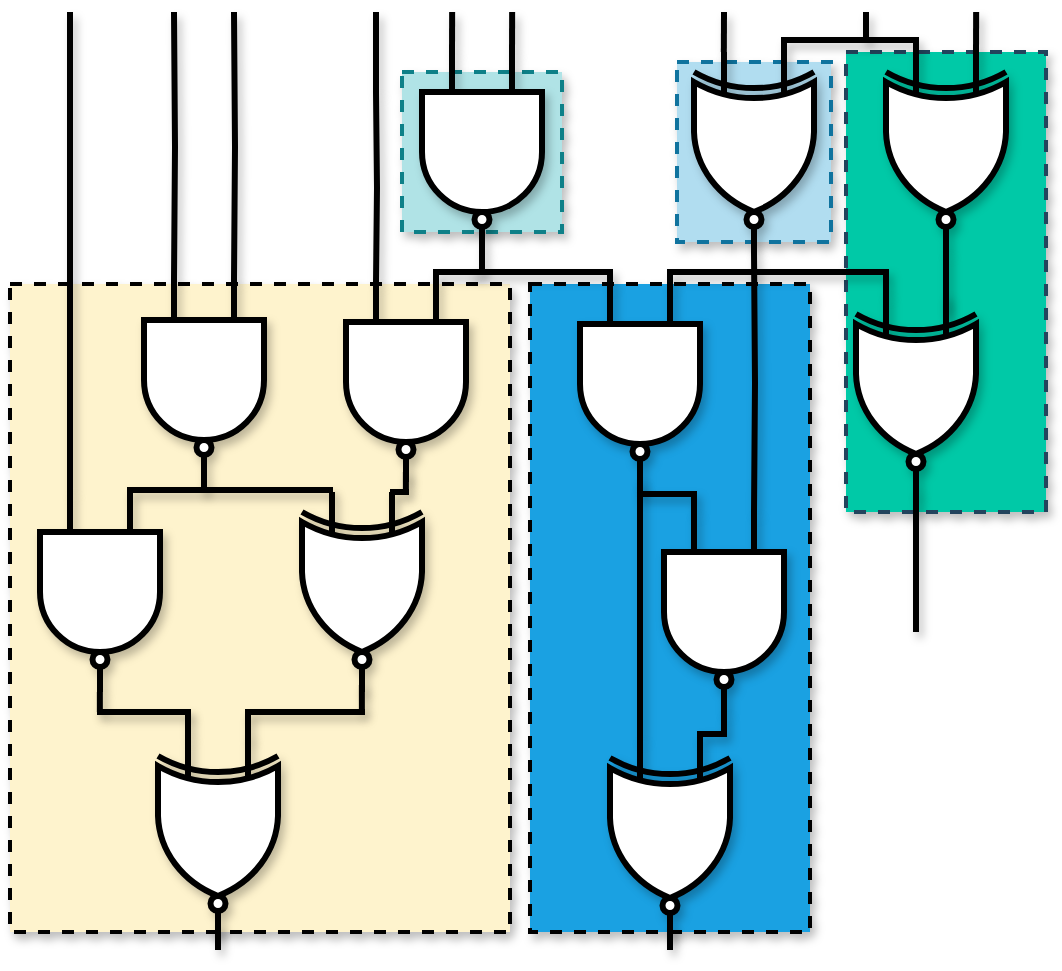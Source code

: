 <mxfile version="25.0.3">
  <diagram name="第 1 页" id="54Ioh9Ds5pnt8WXAeM8K">
    <mxGraphModel dx="982" dy="855" grid="1" gridSize="10" guides="1" tooltips="1" connect="1" arrows="1" fold="1" page="1" pageScale="1" pageWidth="600" pageHeight="550" math="0" shadow="0">
      <root>
        <mxCell id="0" />
        <mxCell id="1" parent="0" />
        <mxCell id="1KDJxvMvkZy1IDM3iAfp-3" value="" style="rounded=0;whiteSpace=wrap;html=1;dashed=1;strokeWidth=2;fillColor=#00C9A7;strokeColor=#23445d;shadow=1;" parent="1" vertex="1">
          <mxGeometry x="1058" y="56" width="100" height="230" as="geometry" />
        </mxCell>
        <mxCell id="1KDJxvMvkZy1IDM3iAfp-4" value="" style="rounded=0;whiteSpace=wrap;html=1;dashed=1;strokeWidth=2;fillColor=#1AA1E2;strokeColor=#000000;shadow=1;" parent="1" vertex="1">
          <mxGeometry x="900" y="172" width="140" height="324" as="geometry" />
        </mxCell>
        <mxCell id="1KDJxvMvkZy1IDM3iAfp-5" value="" style="rounded=0;whiteSpace=wrap;html=1;dashed=1;strokeWidth=2;fillColor=#fef3cd;strokeColor=#000000;shadow=1;" parent="1" vertex="1">
          <mxGeometry x="640" y="172" width="250" height="324" as="geometry" />
        </mxCell>
        <mxCell id="1KDJxvMvkZy1IDM3iAfp-6" value="" style="group;shadow=1;" parent="1" vertex="1" connectable="0">
          <mxGeometry x="655" y="36" width="500" height="463" as="geometry" />
        </mxCell>
        <mxCell id="1KDJxvMvkZy1IDM3iAfp-7" value="" style="rounded=0;whiteSpace=wrap;html=1;dashed=1;strokeWidth=2;fillColor=#b1ddf0;strokeColor=#10739e;shadow=1;" parent="1KDJxvMvkZy1IDM3iAfp-6" vertex="1">
          <mxGeometry x="318.5" y="25" width="77" height="90" as="geometry" />
        </mxCell>
        <mxCell id="1KDJxvMvkZy1IDM3iAfp-8" value="" style="rounded=0;whiteSpace=wrap;html=1;dashed=1;strokeWidth=2;fillColor=#b0e3e6;strokeColor=#0e8088;shadow=1;" parent="1KDJxvMvkZy1IDM3iAfp-6" vertex="1">
          <mxGeometry x="181" y="30" width="80" height="80" as="geometry" />
        </mxCell>
        <mxCell id="1KDJxvMvkZy1IDM3iAfp-9" value="" style="verticalLabelPosition=bottom;shadow=1;dashed=0;align=center;html=1;verticalAlign=top;shape=mxgraph.electrical.logic_gates.logic_gate;operation=xor;negating=1;negSize=0.15;strokeWidth=3;direction=south;" parent="1KDJxvMvkZy1IDM3iAfp-6" vertex="1">
          <mxGeometry x="131" y="240" width="60" height="100" as="geometry" />
        </mxCell>
        <mxCell id="1KDJxvMvkZy1IDM3iAfp-10" value="" style="verticalLabelPosition=bottom;shadow=1;dashed=0;align=center;html=1;verticalAlign=top;shape=mxgraph.electrical.logic_gates.logic_gate;operation=and;negating=1;negSize=0.15;strokeWidth=3;direction=south;" parent="1KDJxvMvkZy1IDM3iAfp-6" vertex="1">
          <mxGeometry y="240" width="60" height="100" as="geometry" />
        </mxCell>
        <mxCell id="1KDJxvMvkZy1IDM3iAfp-11" value="" style="verticalLabelPosition=bottom;shadow=1;dashed=0;align=center;html=1;verticalAlign=top;shape=mxgraph.electrical.logic_gates.logic_gate;operation=and;negating=1;negSize=0.15;strokeWidth=3;direction=south;" parent="1KDJxvMvkZy1IDM3iAfp-6" vertex="1">
          <mxGeometry x="52" y="134" width="60" height="100" as="geometry" />
        </mxCell>
        <mxCell id="1KDJxvMvkZy1IDM3iAfp-12" value="" style="endArrow=none;html=1;rounded=0;entryX=1;entryY=0.5;entryDx=0;entryDy=0;entryPerimeter=0;strokeWidth=3;shadow=1;" parent="1KDJxvMvkZy1IDM3iAfp-6" target="1KDJxvMvkZy1IDM3iAfp-11" edge="1">
          <mxGeometry width="50" height="50" relative="1" as="geometry">
            <mxPoint x="82" y="240" as="sourcePoint" />
            <mxPoint x="82" y="329" as="targetPoint" />
          </mxGeometry>
        </mxCell>
        <mxCell id="1KDJxvMvkZy1IDM3iAfp-13" value="" style="verticalLabelPosition=bottom;shadow=1;dashed=0;align=center;html=1;verticalAlign=top;shape=mxgraph.electrical.logic_gates.logic_gate;operation=xor;negating=1;negSize=0.15;strokeWidth=3;direction=south;" parent="1KDJxvMvkZy1IDM3iAfp-6" vertex="1">
          <mxGeometry x="59" y="362" width="60" height="100" as="geometry" />
        </mxCell>
        <mxCell id="1KDJxvMvkZy1IDM3iAfp-14" value="" style="endArrow=none;html=1;rounded=0;strokeWidth=3;entryX=0;entryY=0.75;entryDx=0;entryDy=0;entryPerimeter=0;edgeStyle=orthogonalEdgeStyle;shadow=1;" parent="1KDJxvMvkZy1IDM3iAfp-6" target="1KDJxvMvkZy1IDM3iAfp-10" edge="1">
          <mxGeometry width="50" height="50" relative="1" as="geometry">
            <mxPoint x="15" as="sourcePoint" />
            <mxPoint x="-9" y="238" as="targetPoint" />
            <Array as="points">
              <mxPoint x="15" y="8" />
            </Array>
          </mxGeometry>
        </mxCell>
        <mxCell id="1KDJxvMvkZy1IDM3iAfp-15" value="" style="endArrow=none;html=1;rounded=0;strokeWidth=3;entryX=0;entryY=0.75;entryDx=0;entryDy=0;entryPerimeter=0;edgeStyle=orthogonalEdgeStyle;shadow=1;" parent="1KDJxvMvkZy1IDM3iAfp-6" target="1KDJxvMvkZy1IDM3iAfp-11" edge="1">
          <mxGeometry width="50" height="50" relative="1" as="geometry">
            <mxPoint x="67" as="sourcePoint" />
            <mxPoint x="72" y="119" as="targetPoint" />
          </mxGeometry>
        </mxCell>
        <mxCell id="1KDJxvMvkZy1IDM3iAfp-16" value="" style="endArrow=none;html=1;rounded=0;strokeWidth=3;entryX=0;entryY=0.25;entryDx=0;entryDy=0;entryPerimeter=0;edgeStyle=orthogonalEdgeStyle;shadow=1;" parent="1KDJxvMvkZy1IDM3iAfp-6" target="1KDJxvMvkZy1IDM3iAfp-11" edge="1">
          <mxGeometry width="50" height="50" relative="1" as="geometry">
            <mxPoint x="97" as="sourcePoint" />
            <mxPoint x="77" y="149" as="targetPoint" />
          </mxGeometry>
        </mxCell>
        <mxCell id="1KDJxvMvkZy1IDM3iAfp-17" value="" style="verticalLabelPosition=bottom;shadow=1;dashed=0;align=center;html=1;verticalAlign=top;shape=mxgraph.electrical.logic_gates.logic_gate;operation=and;negating=1;negSize=0.15;strokeWidth=3;direction=south;" parent="1KDJxvMvkZy1IDM3iAfp-6" vertex="1">
          <mxGeometry x="153" y="135" width="60" height="100" as="geometry" />
        </mxCell>
        <mxCell id="1KDJxvMvkZy1IDM3iAfp-18" value="" style="endArrow=none;html=1;rounded=0;strokeWidth=3;shadow=1;" parent="1KDJxvMvkZy1IDM3iAfp-6" edge="1">
          <mxGeometry width="50" height="50" relative="1" as="geometry">
            <mxPoint x="184.5" y="240" as="sourcePoint" />
            <mxPoint x="175" y="240" as="targetPoint" />
          </mxGeometry>
        </mxCell>
        <mxCell id="1KDJxvMvkZy1IDM3iAfp-19" value="" style="endArrow=none;html=1;rounded=0;strokeWidth=3;entryX=0;entryY=0.75;entryDx=0;entryDy=0;entryPerimeter=0;edgeStyle=orthogonalEdgeStyle;shadow=1;" parent="1KDJxvMvkZy1IDM3iAfp-6" target="1KDJxvMvkZy1IDM3iAfp-17" edge="1">
          <mxGeometry width="50" height="50" relative="1" as="geometry">
            <mxPoint x="168" y="40" as="sourcePoint" />
            <mxPoint x="163" y="130" as="targetPoint" />
          </mxGeometry>
        </mxCell>
        <mxCell id="1KDJxvMvkZy1IDM3iAfp-20" value="" style="verticalLabelPosition=bottom;shadow=1;dashed=0;align=center;html=1;verticalAlign=top;shape=mxgraph.electrical.logic_gates.logic_gate;operation=and;negating=1;negSize=0.15;strokeWidth=3;direction=south;" parent="1KDJxvMvkZy1IDM3iAfp-6" vertex="1">
          <mxGeometry x="191" y="20" width="60" height="100" as="geometry" />
        </mxCell>
        <mxCell id="1KDJxvMvkZy1IDM3iAfp-21" value="" style="endArrow=none;html=1;rounded=0;strokeWidth=3;entryX=0;entryY=0.25;entryDx=0;entryDy=0;entryPerimeter=0;edgeStyle=orthogonalEdgeStyle;exitX=1;exitY=0.5;exitDx=0;exitDy=0;exitPerimeter=0;shadow=1;" parent="1KDJxvMvkZy1IDM3iAfp-6" source="1KDJxvMvkZy1IDM3iAfp-20" target="1KDJxvMvkZy1IDM3iAfp-17" edge="1">
          <mxGeometry width="50" height="50" relative="1" as="geometry">
            <mxPoint x="140" y="50" as="sourcePoint" />
            <mxPoint x="140" y="140" as="targetPoint" />
          </mxGeometry>
        </mxCell>
        <mxCell id="1KDJxvMvkZy1IDM3iAfp-22" value="" style="verticalLabelPosition=bottom;shadow=1;dashed=0;align=center;html=1;verticalAlign=top;shape=mxgraph.electrical.logic_gates.logic_gate;operation=and;negating=1;negSize=0.15;strokeWidth=3;direction=south;" parent="1KDJxvMvkZy1IDM3iAfp-6" vertex="1">
          <mxGeometry x="270" y="136" width="60" height="100" as="geometry" />
        </mxCell>
        <mxCell id="1KDJxvMvkZy1IDM3iAfp-23" value="" style="endArrow=none;html=1;rounded=0;strokeWidth=3;edgeStyle=orthogonalEdgeStyle;exitX=0;exitY=0.75;exitDx=0;exitDy=0;exitPerimeter=0;shadow=1;" parent="1KDJxvMvkZy1IDM3iAfp-6" source="1KDJxvMvkZy1IDM3iAfp-22" edge="1">
          <mxGeometry width="50" height="50" relative="1" as="geometry">
            <mxPoint x="275" y="139" as="sourcePoint" />
            <mxPoint x="215" y="130" as="targetPoint" />
            <Array as="points">
              <mxPoint x="285" y="130" />
            </Array>
          </mxGeometry>
        </mxCell>
        <mxCell id="1KDJxvMvkZy1IDM3iAfp-24" value="" style="verticalLabelPosition=bottom;shadow=1;dashed=0;align=center;html=1;verticalAlign=top;shape=mxgraph.electrical.logic_gates.logic_gate;operation=xor;negating=1;negSize=0.15;strokeWidth=3;direction=south;" parent="1KDJxvMvkZy1IDM3iAfp-6" vertex="1">
          <mxGeometry x="285" y="363" width="60" height="100" as="geometry" />
        </mxCell>
        <mxCell id="1KDJxvMvkZy1IDM3iAfp-25" value="" style="endArrow=none;html=1;rounded=0;strokeWidth=3;entryX=0;entryY=0.75;entryDx=0;entryDy=0;entryPerimeter=0;edgeStyle=orthogonalEdgeStyle;exitX=1;exitY=0.5;exitDx=0;exitDy=0;exitPerimeter=0;shadow=1;" parent="1KDJxvMvkZy1IDM3iAfp-6" source="1KDJxvMvkZy1IDM3iAfp-22" target="1KDJxvMvkZy1IDM3iAfp-24" edge="1">
          <mxGeometry width="50" height="50" relative="1" as="geometry">
            <mxPoint x="280" y="220" as="sourcePoint" />
            <mxPoint x="280" y="460" as="targetPoint" />
          </mxGeometry>
        </mxCell>
        <mxCell id="1KDJxvMvkZy1IDM3iAfp-26" value="" style="endArrow=none;html=1;rounded=0;strokeWidth=3;shadow=1;" parent="1KDJxvMvkZy1IDM3iAfp-6" edge="1">
          <mxGeometry width="50" height="50" relative="1" as="geometry">
            <mxPoint x="43.5" y="239" as="sourcePoint" />
            <mxPoint x="146.5" y="239" as="targetPoint" />
          </mxGeometry>
        </mxCell>
        <mxCell id="1KDJxvMvkZy1IDM3iAfp-27" value="" style="verticalLabelPosition=bottom;shadow=1;dashed=0;align=center;html=1;verticalAlign=top;shape=mxgraph.electrical.logic_gates.logic_gate;operation=and;negating=1;negSize=0.15;strokeWidth=3;direction=south;" parent="1KDJxvMvkZy1IDM3iAfp-6" vertex="1">
          <mxGeometry x="312" y="250" width="60" height="100" as="geometry" />
        </mxCell>
        <mxCell id="1KDJxvMvkZy1IDM3iAfp-28" value="" style="endArrow=none;html=1;rounded=0;strokeWidth=3;edgeStyle=orthogonalEdgeStyle;exitX=0;exitY=0.75;exitDx=0;exitDy=0;exitPerimeter=0;shadow=1;" parent="1KDJxvMvkZy1IDM3iAfp-6" source="1KDJxvMvkZy1IDM3iAfp-27" edge="1">
          <mxGeometry width="50" height="50" relative="1" as="geometry">
            <mxPoint x="344.99" y="250" as="sourcePoint" />
            <mxPoint x="299.99" y="234" as="targetPoint" />
            <Array as="points">
              <mxPoint x="327" y="241" />
              <mxPoint x="300" y="241" />
            </Array>
          </mxGeometry>
        </mxCell>
        <mxCell id="1KDJxvMvkZy1IDM3iAfp-29" value="" style="verticalLabelPosition=bottom;shadow=1;dashed=0;align=center;html=1;verticalAlign=top;shape=mxgraph.electrical.logic_gates.logic_gate;operation=xor;negating=1;negSize=0.15;strokeWidth=3;direction=south;" parent="1KDJxvMvkZy1IDM3iAfp-6" vertex="1">
          <mxGeometry x="327" y="20" width="60" height="100" as="geometry" />
        </mxCell>
        <mxCell id="1KDJxvMvkZy1IDM3iAfp-30" value="" style="verticalLabelPosition=bottom;shadow=1;dashed=0;align=center;html=1;verticalAlign=top;shape=mxgraph.electrical.logic_gates.logic_gate;operation=xor;negating=1;negSize=0.15;strokeWidth=3;direction=south;" parent="1KDJxvMvkZy1IDM3iAfp-6" vertex="1">
          <mxGeometry x="423" y="20" width="60" height="100" as="geometry" />
        </mxCell>
        <mxCell id="1KDJxvMvkZy1IDM3iAfp-31" value="" style="endArrow=none;html=1;rounded=0;strokeWidth=3;entryX=0;entryY=0.25;entryDx=0;entryDy=0;entryPerimeter=0;edgeStyle=orthogonalEdgeStyle;shadow=1;" parent="1KDJxvMvkZy1IDM3iAfp-6" target="1KDJxvMvkZy1IDM3iAfp-27" edge="1">
          <mxGeometry width="50" height="50" relative="1" as="geometry">
            <mxPoint x="357" y="120" as="sourcePoint" />
            <mxPoint x="356.71" y="250" as="targetPoint" />
          </mxGeometry>
        </mxCell>
        <mxCell id="1KDJxvMvkZy1IDM3iAfp-32" value="" style="verticalLabelPosition=bottom;shadow=1;dashed=0;align=center;html=1;verticalAlign=top;shape=mxgraph.electrical.logic_gates.logic_gate;operation=xor;negating=1;negSize=0.15;strokeWidth=3;direction=south;" parent="1KDJxvMvkZy1IDM3iAfp-6" vertex="1">
          <mxGeometry x="408" y="141" width="60" height="100" as="geometry" />
        </mxCell>
        <mxCell id="1KDJxvMvkZy1IDM3iAfp-33" value="" style="endArrow=none;html=1;rounded=0;strokeWidth=3;exitX=1;exitY=0.5;exitDx=0;exitDy=0;exitPerimeter=0;entryX=0.09;entryY=0.25;entryDx=0;entryDy=0;entryPerimeter=0;shadow=1;" parent="1KDJxvMvkZy1IDM3iAfp-6" source="1KDJxvMvkZy1IDM3iAfp-30" target="1KDJxvMvkZy1IDM3iAfp-32" edge="1">
          <mxGeometry width="50" height="50" relative="1" as="geometry">
            <mxPoint x="348" y="130" as="sourcePoint" />
            <mxPoint x="453" y="140" as="targetPoint" />
          </mxGeometry>
        </mxCell>
        <mxCell id="1KDJxvMvkZy1IDM3iAfp-34" value="" style="endArrow=none;html=1;rounded=0;strokeWidth=3;edgeStyle=orthogonalEdgeStyle;exitX=0;exitY=0.75;exitDx=0;exitDy=0;exitPerimeter=0;entryX=0;entryY=0.25;entryDx=0;entryDy=0;entryPerimeter=0;shadow=1;" parent="1KDJxvMvkZy1IDM3iAfp-6" source="1KDJxvMvkZy1IDM3iAfp-32" target="1KDJxvMvkZy1IDM3iAfp-22" edge="1">
          <mxGeometry width="50" height="50" relative="1" as="geometry">
            <mxPoint x="404.99" y="126" as="sourcePoint" />
            <mxPoint x="359.99" y="110" as="targetPoint" />
            <Array as="points">
              <mxPoint x="423" y="130" />
              <mxPoint x="315" y="130" />
            </Array>
          </mxGeometry>
        </mxCell>
        <mxCell id="1KDJxvMvkZy1IDM3iAfp-35" value="" style="endArrow=none;html=1;rounded=0;strokeWidth=3;exitX=0.986;exitY=0.5;exitDx=0;exitDy=0;exitPerimeter=0;shadow=1;" parent="1KDJxvMvkZy1IDM3iAfp-6" source="1KDJxvMvkZy1IDM3iAfp-32" edge="1">
          <mxGeometry width="50" height="50" relative="1" as="geometry">
            <mxPoint x="437.71" y="241" as="sourcePoint" />
            <mxPoint x="438" y="310" as="targetPoint" />
          </mxGeometry>
        </mxCell>
        <mxCell id="1KDJxvMvkZy1IDM3iAfp-36" value="" style="endArrow=none;html=1;rounded=0;strokeWidth=3;edgeStyle=orthogonalEdgeStyle;exitX=0;exitY=0.75;exitDx=0;exitDy=0;exitPerimeter=0;entryX=0;entryY=0.25;entryDx=0;entryDy=0;entryPerimeter=0;shadow=1;" parent="1KDJxvMvkZy1IDM3iAfp-6" source="1KDJxvMvkZy1IDM3iAfp-30" edge="1">
          <mxGeometry width="50" height="50" relative="1" as="geometry">
            <mxPoint x="517" y="25" as="sourcePoint" />
            <mxPoint x="372" y="20" as="targetPoint" />
            <Array as="points">
              <mxPoint x="438" y="14" />
              <mxPoint x="372" y="14" />
            </Array>
          </mxGeometry>
        </mxCell>
        <mxCell id="1KDJxvMvkZy1IDM3iAfp-37" value="" style="endArrow=none;html=1;rounded=0;strokeWidth=3;entryX=0.09;entryY=0.25;entryDx=0;entryDy=0;entryPerimeter=0;shadow=1;" parent="1KDJxvMvkZy1IDM3iAfp-6" edge="1">
          <mxGeometry width="50" height="50" relative="1" as="geometry">
            <mxPoint x="413" as="sourcePoint" />
            <mxPoint x="413" y="15" as="targetPoint" />
          </mxGeometry>
        </mxCell>
        <mxCell id="1KDJxvMvkZy1IDM3iAfp-38" value="" style="endArrow=none;html=1;rounded=0;strokeWidth=3;entryX=0.09;entryY=0.25;entryDx=0;entryDy=0;entryPerimeter=0;shadow=1;" parent="1KDJxvMvkZy1IDM3iAfp-6" edge="1">
          <mxGeometry width="50" height="50" relative="1" as="geometry">
            <mxPoint x="342" as="sourcePoint" />
            <mxPoint x="341.92" y="20" as="targetPoint" />
          </mxGeometry>
        </mxCell>
        <mxCell id="1KDJxvMvkZy1IDM3iAfp-39" value="" style="endArrow=none;html=1;rounded=0;strokeWidth=3;entryX=0.09;entryY=0.25;entryDx=0;entryDy=0;entryPerimeter=0;shadow=1;" parent="1KDJxvMvkZy1IDM3iAfp-6" edge="1">
          <mxGeometry width="50" height="50" relative="1" as="geometry">
            <mxPoint x="468.08" as="sourcePoint" />
            <mxPoint x="468" y="20" as="targetPoint" />
          </mxGeometry>
        </mxCell>
        <mxCell id="1KDJxvMvkZy1IDM3iAfp-40" value="" style="endArrow=none;html=1;rounded=0;strokeWidth=3;entryX=0.09;entryY=0.25;entryDx=0;entryDy=0;entryPerimeter=0;shadow=1;" parent="1KDJxvMvkZy1IDM3iAfp-6" edge="1">
          <mxGeometry width="50" height="50" relative="1" as="geometry">
            <mxPoint x="206.08" as="sourcePoint" />
            <mxPoint x="206" y="20" as="targetPoint" />
          </mxGeometry>
        </mxCell>
        <mxCell id="1KDJxvMvkZy1IDM3iAfp-41" value="" style="endArrow=none;html=1;rounded=0;strokeWidth=3;entryX=0.09;entryY=0.25;entryDx=0;entryDy=0;entryPerimeter=0;shadow=1;" parent="1KDJxvMvkZy1IDM3iAfp-6" edge="1">
          <mxGeometry width="50" height="50" relative="1" as="geometry">
            <mxPoint x="236.08" as="sourcePoint" />
            <mxPoint x="236" y="20" as="targetPoint" />
          </mxGeometry>
        </mxCell>
        <mxCell id="1KDJxvMvkZy1IDM3iAfp-42" value="" style="endArrow=none;html=1;rounded=0;strokeWidth=3;entryX=0.09;entryY=0.25;entryDx=0;entryDy=0;entryPerimeter=0;shadow=1;" parent="1KDJxvMvkZy1IDM3iAfp-6" edge="1">
          <mxGeometry width="50" height="50" relative="1" as="geometry">
            <mxPoint x="168" as="sourcePoint" />
            <mxPoint x="168" y="40" as="targetPoint" />
          </mxGeometry>
        </mxCell>
        <mxCell id="1KDJxvMvkZy1IDM3iAfp-43" value="" style="endArrow=none;html=1;rounded=0;strokeWidth=3;shadow=1;" parent="1KDJxvMvkZy1IDM3iAfp-6" edge="1">
          <mxGeometry width="50" height="50" relative="1" as="geometry">
            <mxPoint x="182.95" y="240" as="sourcePoint" />
            <mxPoint x="182.95" y="230" as="targetPoint" />
            <Array as="points">
              <mxPoint x="182.95" y="240" />
            </Array>
          </mxGeometry>
        </mxCell>
        <mxCell id="1KDJxvMvkZy1IDM3iAfp-44" value="" style="endArrow=none;html=1;rounded=0;strokeWidth=3;edgeStyle=orthogonalEdgeStyle;exitX=1;exitY=0.5;exitDx=0;exitDy=0;exitPerimeter=0;entryX=0;entryY=0.25;entryDx=0;entryDy=0;entryPerimeter=0;shadow=1;" parent="1KDJxvMvkZy1IDM3iAfp-6" source="1KDJxvMvkZy1IDM3iAfp-27" target="1KDJxvMvkZy1IDM3iAfp-24" edge="1">
          <mxGeometry width="50" height="50" relative="1" as="geometry">
            <mxPoint x="357.01" y="370" as="sourcePoint" />
            <mxPoint x="330" y="354" as="targetPoint" />
            <Array as="points">
              <mxPoint x="342" y="361" />
              <mxPoint x="330" y="361" />
            </Array>
          </mxGeometry>
        </mxCell>
        <mxCell id="1KDJxvMvkZy1IDM3iAfp-45" value="" style="endArrow=none;html=1;rounded=0;strokeWidth=3;shadow=1;" parent="1KDJxvMvkZy1IDM3iAfp-6" edge="1">
          <mxGeometry width="50" height="50" relative="1" as="geometry">
            <mxPoint x="28.5" y="350" as="sourcePoint" />
            <mxPoint x="75.5" y="350" as="targetPoint" />
          </mxGeometry>
        </mxCell>
        <mxCell id="1KDJxvMvkZy1IDM3iAfp-46" value="" style="endArrow=none;html=1;rounded=0;strokeWidth=3;shadow=1;" parent="1KDJxvMvkZy1IDM3iAfp-6" edge="1">
          <mxGeometry width="50" height="50" relative="1" as="geometry">
            <mxPoint x="102.5" y="350" as="sourcePoint" />
            <mxPoint x="162.5" y="350" as="targetPoint" />
          </mxGeometry>
        </mxCell>
        <mxCell id="1KDJxvMvkZy1IDM3iAfp-47" value="" style="endArrow=none;html=1;rounded=0;strokeWidth=3;shadow=1;" parent="1KDJxvMvkZy1IDM3iAfp-6" edge="1">
          <mxGeometry width="50" height="50" relative="1" as="geometry">
            <mxPoint x="29.93" y="340" as="sourcePoint" />
            <mxPoint x="29.93" y="350" as="targetPoint" />
          </mxGeometry>
        </mxCell>
        <mxCell id="1KDJxvMvkZy1IDM3iAfp-48" value="" style="endArrow=none;html=1;rounded=0;strokeWidth=3;entryX=0;entryY=0.75;entryDx=0;entryDy=0;entryPerimeter=0;shadow=1;" parent="1KDJxvMvkZy1IDM3iAfp-6" target="1KDJxvMvkZy1IDM3iAfp-13" edge="1">
          <mxGeometry width="50" height="50" relative="1" as="geometry">
            <mxPoint x="74" y="350" as="sourcePoint" />
            <mxPoint x="81.9" y="363.5" as="targetPoint" />
          </mxGeometry>
        </mxCell>
        <mxCell id="1KDJxvMvkZy1IDM3iAfp-49" value="" style="endArrow=none;html=1;rounded=0;strokeWidth=3;entryX=0;entryY=0.75;entryDx=0;entryDy=0;entryPerimeter=0;shadow=1;" parent="1KDJxvMvkZy1IDM3iAfp-6" edge="1">
          <mxGeometry width="50" height="50" relative="1" as="geometry">
            <mxPoint x="104" y="350" as="sourcePoint" />
            <mxPoint x="104" y="363.5" as="targetPoint" />
          </mxGeometry>
        </mxCell>
        <mxCell id="1KDJxvMvkZy1IDM3iAfp-50" value="" style="endArrow=none;html=1;rounded=0;strokeWidth=3;entryX=0;entryY=0.75;entryDx=0;entryDy=0;entryPerimeter=0;shadow=1;" parent="1KDJxvMvkZy1IDM3iAfp-6" edge="1">
          <mxGeometry width="50" height="50" relative="1" as="geometry">
            <mxPoint x="160.94" y="336.5" as="sourcePoint" />
            <mxPoint x="160.94" y="350" as="targetPoint" />
          </mxGeometry>
        </mxCell>
        <mxCell id="1KDJxvMvkZy1IDM3iAfp-51" value="" style="endArrow=none;html=1;rounded=0;strokeWidth=3;entryX=0;entryY=0.75;entryDx=0;entryDy=0;entryPerimeter=0;shadow=1;" parent="1KDJxvMvkZy1IDM3iAfp-6" edge="1">
          <mxGeometry width="50" height="50" relative="1" as="geometry">
            <mxPoint x="315" y="457" as="sourcePoint" />
            <mxPoint x="315" y="469" as="targetPoint" />
          </mxGeometry>
        </mxCell>
        <mxCell id="1KDJxvMvkZy1IDM3iAfp-52" value="" style="endArrow=none;html=1;rounded=0;strokeWidth=3;entryX=0;entryY=0.75;entryDx=0;entryDy=0;entryPerimeter=0;shadow=1;" parent="1" edge="1">
          <mxGeometry width="50" height="50" relative="1" as="geometry">
            <mxPoint x="744" y="493" as="sourcePoint" />
            <mxPoint x="744" y="505" as="targetPoint" />
          </mxGeometry>
        </mxCell>
      </root>
    </mxGraphModel>
  </diagram>
</mxfile>
